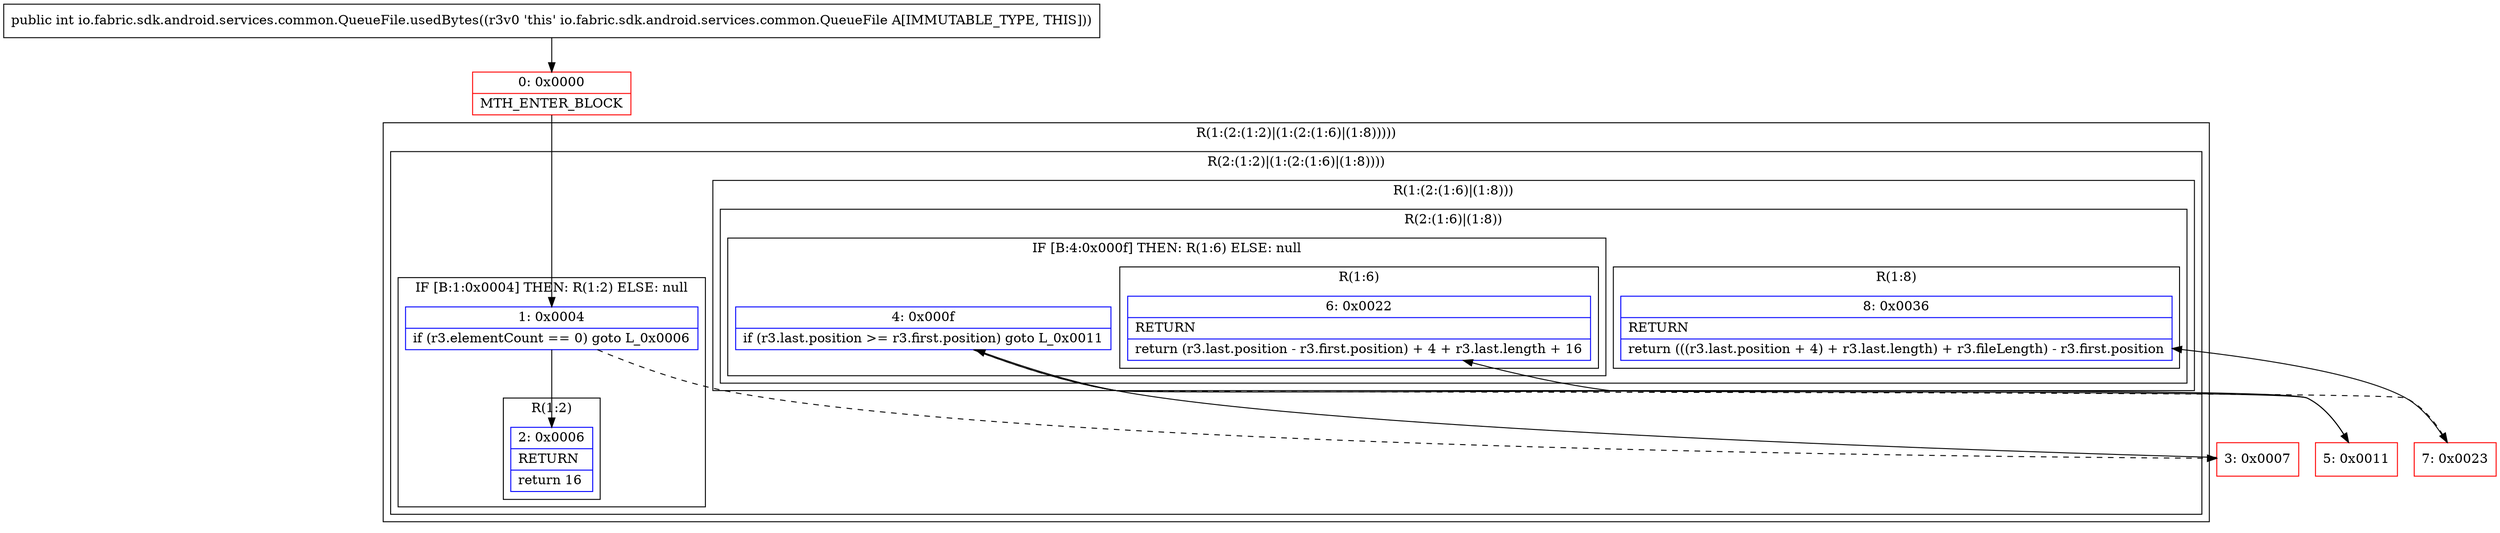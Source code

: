 digraph "CFG forio.fabric.sdk.android.services.common.QueueFile.usedBytes()I" {
subgraph cluster_Region_2078361199 {
label = "R(1:(2:(1:2)|(1:(2:(1:6)|(1:8)))))";
node [shape=record,color=blue];
subgraph cluster_Region_360473374 {
label = "R(2:(1:2)|(1:(2:(1:6)|(1:8))))";
node [shape=record,color=blue];
subgraph cluster_IfRegion_1180100036 {
label = "IF [B:1:0x0004] THEN: R(1:2) ELSE: null";
node [shape=record,color=blue];
Node_1 [shape=record,label="{1\:\ 0x0004|if (r3.elementCount == 0) goto L_0x0006\l}"];
subgraph cluster_Region_1812997405 {
label = "R(1:2)";
node [shape=record,color=blue];
Node_2 [shape=record,label="{2\:\ 0x0006|RETURN\l|return 16\l}"];
}
}
subgraph cluster_Region_489936078 {
label = "R(1:(2:(1:6)|(1:8)))";
node [shape=record,color=blue];
subgraph cluster_Region_1805721829 {
label = "R(2:(1:6)|(1:8))";
node [shape=record,color=blue];
subgraph cluster_IfRegion_438861968 {
label = "IF [B:4:0x000f] THEN: R(1:6) ELSE: null";
node [shape=record,color=blue];
Node_4 [shape=record,label="{4\:\ 0x000f|if (r3.last.position \>= r3.first.position) goto L_0x0011\l}"];
subgraph cluster_Region_2004710917 {
label = "R(1:6)";
node [shape=record,color=blue];
Node_6 [shape=record,label="{6\:\ 0x0022|RETURN\l|return (r3.last.position \- r3.first.position) + 4 + r3.last.length + 16\l}"];
}
}
subgraph cluster_Region_1953188224 {
label = "R(1:8)";
node [shape=record,color=blue];
Node_8 [shape=record,label="{8\:\ 0x0036|RETURN\l|return (((r3.last.position + 4) + r3.last.length) + r3.fileLength) \- r3.first.position\l}"];
}
}
}
}
}
Node_0 [shape=record,color=red,label="{0\:\ 0x0000|MTH_ENTER_BLOCK\l}"];
Node_3 [shape=record,color=red,label="{3\:\ 0x0007}"];
Node_5 [shape=record,color=red,label="{5\:\ 0x0011}"];
Node_7 [shape=record,color=red,label="{7\:\ 0x0023}"];
MethodNode[shape=record,label="{public int io.fabric.sdk.android.services.common.QueueFile.usedBytes((r3v0 'this' io.fabric.sdk.android.services.common.QueueFile A[IMMUTABLE_TYPE, THIS])) }"];
MethodNode -> Node_0;
Node_1 -> Node_2;
Node_1 -> Node_3[style=dashed];
Node_4 -> Node_5;
Node_4 -> Node_7[style=dashed];
Node_0 -> Node_1;
Node_3 -> Node_4;
Node_5 -> Node_6;
Node_7 -> Node_8;
}

